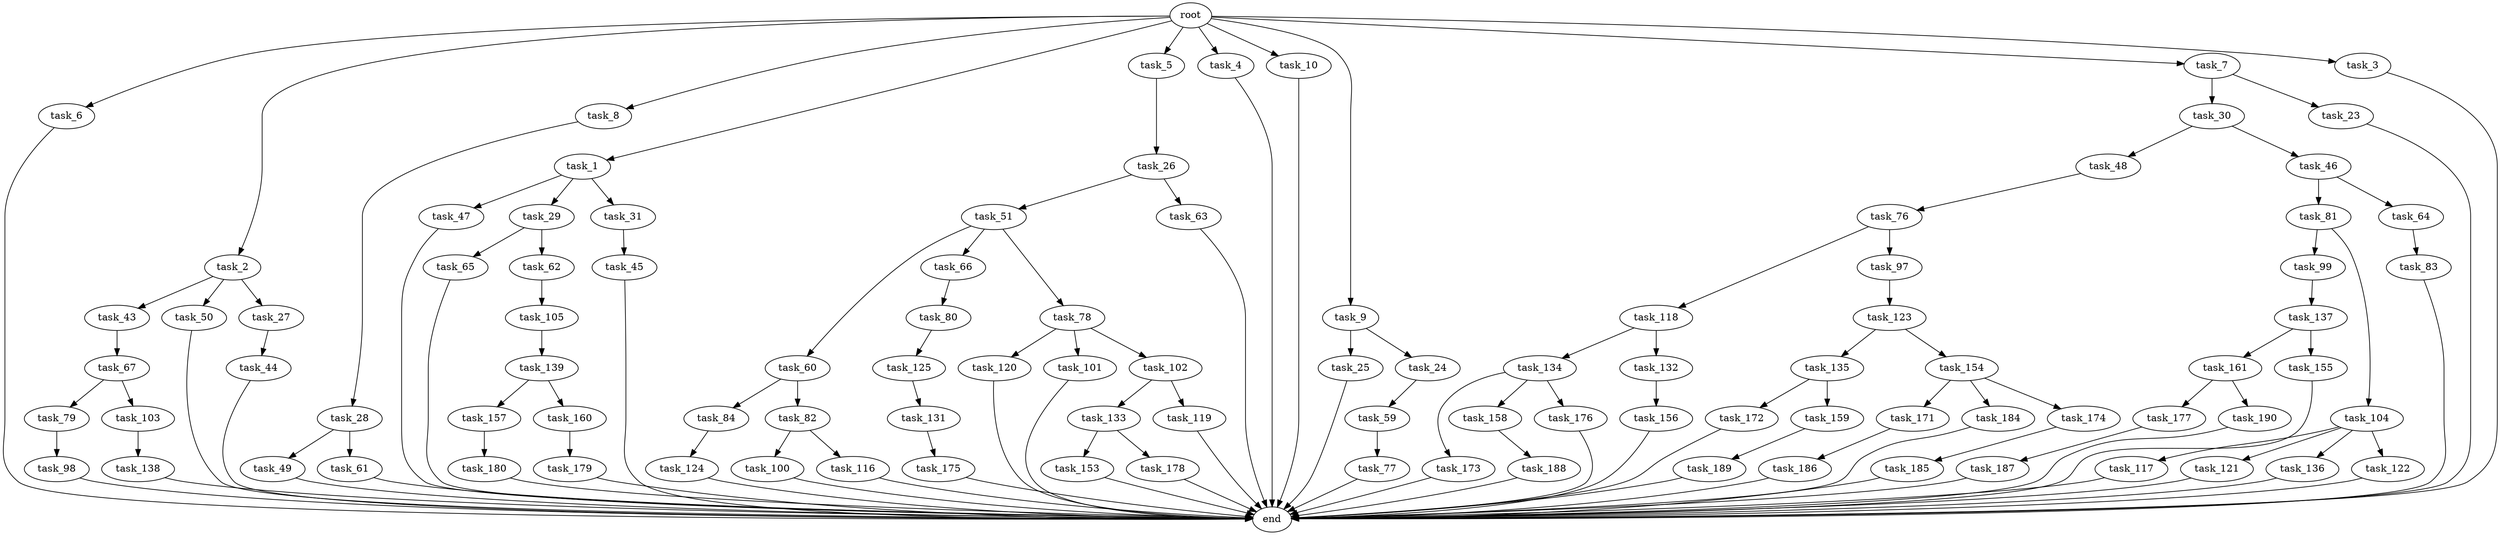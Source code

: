 digraph G {
  task_173 [size="85899345920.000000"];
  task_65 [size="21474836480.000000"];
  task_45 [size="30923764531.200001"];
  task_100 [size="3435973836.800000"];
  task_153 [size="42090679500.800003"];
  task_47 [size="7730941132.800000"];
  task_77 [size="21474836480.000000"];
  task_6 [size="102.400000"];
  task_171 [size="7730941132.800000"];
  task_30 [size="85899345920.000000"];
  task_2 [size="102.400000"];
  end [size="0.000000"];
  task_8 [size="102.400000"];
  task_44 [size="69578470195.199997"];
  task_172 [size="21474836480.000000"];
  task_1 [size="102.400000"];
  task_84 [size="85899345920.000000"];
  task_49 [size="69578470195.199997"];
  task_184 [size="7730941132.800000"];
  task_187 [size="3435973836.800000"];
  task_117 [size="85899345920.000000"];
  task_116 [size="3435973836.800000"];
  task_43 [size="21474836480.000000"];
  task_118 [size="7730941132.800000"];
  task_189 [size="85899345920.000000"];
  task_138 [size="30923764531.200001"];
  task_97 [size="7730941132.800000"];
  task_105 [size="3435973836.800000"];
  task_135 [size="3435973836.800000"];
  task_5 [size="102.400000"];
  task_48 [size="42090679500.800003"];
  task_4 [size="102.400000"];
  task_124 [size="54975581388.800003"];
  task_157 [size="3435973836.800000"];
  task_79 [size="13743895347.200001"];
  task_99 [size="21474836480.000000"];
  task_120 [size="42090679500.800003"];
  task_177 [size="7730941132.800000"];
  task_82 [size="85899345920.000000"];
  task_50 [size="21474836480.000000"];
  task_133 [size="30923764531.200001"];
  task_10 [size="102.400000"];
  task_161 [size="7730941132.800000"];
  task_83 [size="3435973836.800000"];
  task_103 [size="13743895347.200001"];
  task_59 [size="13743895347.200001"];
  task_134 [size="54975581388.800003"];
  task_62 [size="21474836480.000000"];
  task_9 [size="102.400000"];
  task_46 [size="42090679500.800003"];
  task_175 [size="7730941132.800000"];
  task_76 [size="30923764531.200001"];
  task_121 [size="85899345920.000000"];
  task_186 [size="54975581388.800003"];
  task_60 [size="7730941132.800000"];
  task_27 [size="21474836480.000000"];
  task_179 [size="54975581388.800003"];
  task_61 [size="69578470195.199997"];
  task_80 [size="30923764531.200001"];
  task_51 [size="30923764531.200001"];
  task_66 [size="7730941132.800000"];
  root [size="0.000000"];
  task_136 [size="85899345920.000000"];
  task_25 [size="42090679500.800003"];
  task_188 [size="7730941132.800000"];
  task_160 [size="3435973836.800000"];
  task_180 [size="7730941132.800000"];
  task_81 [size="13743895347.200001"];
  task_24 [size="42090679500.800003"];
  task_28 [size="21474836480.000000"];
  task_154 [size="3435973836.800000"];
  task_190 [size="7730941132.800000"];
  task_78 [size="7730941132.800000"];
  task_29 [size="7730941132.800000"];
  task_31 [size="7730941132.800000"];
  task_122 [size="85899345920.000000"];
  task_119 [size="30923764531.200001"];
  task_63 [size="30923764531.200001"];
  task_101 [size="42090679500.800003"];
  task_23 [size="85899345920.000000"];
  task_26 [size="13743895347.200001"];
  task_132 [size="54975581388.800003"];
  task_178 [size="42090679500.800003"];
  task_159 [size="21474836480.000000"];
  task_125 [size="69578470195.199997"];
  task_102 [size="42090679500.800003"];
  task_155 [size="7730941132.800000"];
  task_158 [size="85899345920.000000"];
  task_67 [size="30923764531.200001"];
  task_137 [size="7730941132.800000"];
  task_7 [size="102.400000"];
  task_139 [size="3435973836.800000"];
  task_156 [size="69578470195.199997"];
  task_3 [size="102.400000"];
  task_185 [size="30923764531.200001"];
  task_104 [size="21474836480.000000"];
  task_131 [size="3435973836.800000"];
  task_176 [size="85899345920.000000"];
  task_174 [size="7730941132.800000"];
  task_64 [size="13743895347.200001"];
  task_123 [size="30923764531.200001"];
  task_98 [size="3435973836.800000"];

  task_173 -> end [size="1.000000"];
  task_65 -> end [size="1.000000"];
  task_45 -> end [size="1.000000"];
  task_100 -> end [size="1.000000"];
  task_153 -> end [size="1.000000"];
  task_47 -> end [size="1.000000"];
  task_77 -> end [size="1.000000"];
  task_6 -> end [size="1.000000"];
  task_171 -> task_186 [size="536870912.000000"];
  task_30 -> task_48 [size="411041792.000000"];
  task_30 -> task_46 [size="411041792.000000"];
  task_2 -> task_50 [size="209715200.000000"];
  task_2 -> task_43 [size="209715200.000000"];
  task_2 -> task_27 [size="209715200.000000"];
  task_8 -> task_28 [size="209715200.000000"];
  task_44 -> end [size="1.000000"];
  task_172 -> end [size="1.000000"];
  task_1 -> task_47 [size="75497472.000000"];
  task_1 -> task_31 [size="75497472.000000"];
  task_1 -> task_29 [size="75497472.000000"];
  task_84 -> task_124 [size="536870912.000000"];
  task_49 -> end [size="1.000000"];
  task_184 -> end [size="1.000000"];
  task_187 -> end [size="1.000000"];
  task_117 -> end [size="1.000000"];
  task_116 -> end [size="1.000000"];
  task_43 -> task_67 [size="301989888.000000"];
  task_118 -> task_132 [size="536870912.000000"];
  task_118 -> task_134 [size="536870912.000000"];
  task_189 -> end [size="1.000000"];
  task_138 -> end [size="1.000000"];
  task_97 -> task_123 [size="301989888.000000"];
  task_105 -> task_139 [size="33554432.000000"];
  task_135 -> task_159 [size="209715200.000000"];
  task_135 -> task_172 [size="209715200.000000"];
  task_5 -> task_26 [size="134217728.000000"];
  task_48 -> task_76 [size="301989888.000000"];
  task_4 -> end [size="1.000000"];
  task_124 -> end [size="1.000000"];
  task_157 -> task_180 [size="75497472.000000"];
  task_79 -> task_98 [size="33554432.000000"];
  task_99 -> task_137 [size="75497472.000000"];
  task_120 -> end [size="1.000000"];
  task_177 -> task_187 [size="33554432.000000"];
  task_82 -> task_100 [size="33554432.000000"];
  task_82 -> task_116 [size="33554432.000000"];
  task_50 -> end [size="1.000000"];
  task_133 -> task_153 [size="411041792.000000"];
  task_133 -> task_178 [size="411041792.000000"];
  task_10 -> end [size="1.000000"];
  task_161 -> task_177 [size="75497472.000000"];
  task_161 -> task_190 [size="75497472.000000"];
  task_83 -> end [size="1.000000"];
  task_103 -> task_138 [size="301989888.000000"];
  task_59 -> task_77 [size="209715200.000000"];
  task_134 -> task_173 [size="838860800.000000"];
  task_134 -> task_176 [size="838860800.000000"];
  task_134 -> task_158 [size="838860800.000000"];
  task_62 -> task_105 [size="33554432.000000"];
  task_9 -> task_24 [size="411041792.000000"];
  task_9 -> task_25 [size="411041792.000000"];
  task_46 -> task_64 [size="134217728.000000"];
  task_46 -> task_81 [size="134217728.000000"];
  task_175 -> end [size="1.000000"];
  task_76 -> task_97 [size="75497472.000000"];
  task_76 -> task_118 [size="75497472.000000"];
  task_121 -> end [size="1.000000"];
  task_186 -> end [size="1.000000"];
  task_60 -> task_84 [size="838860800.000000"];
  task_60 -> task_82 [size="838860800.000000"];
  task_27 -> task_44 [size="679477248.000000"];
  task_179 -> end [size="1.000000"];
  task_61 -> end [size="1.000000"];
  task_80 -> task_125 [size="679477248.000000"];
  task_51 -> task_60 [size="75497472.000000"];
  task_51 -> task_66 [size="75497472.000000"];
  task_51 -> task_78 [size="75497472.000000"];
  task_66 -> task_80 [size="301989888.000000"];
  root -> task_8 [size="1.000000"];
  root -> task_9 [size="1.000000"];
  root -> task_3 [size="1.000000"];
  root -> task_7 [size="1.000000"];
  root -> task_6 [size="1.000000"];
  root -> task_1 [size="1.000000"];
  root -> task_10 [size="1.000000"];
  root -> task_5 [size="1.000000"];
  root -> task_2 [size="1.000000"];
  root -> task_4 [size="1.000000"];
  task_136 -> end [size="1.000000"];
  task_25 -> end [size="1.000000"];
  task_188 -> end [size="1.000000"];
  task_160 -> task_179 [size="536870912.000000"];
  task_180 -> end [size="1.000000"];
  task_81 -> task_104 [size="209715200.000000"];
  task_81 -> task_99 [size="209715200.000000"];
  task_24 -> task_59 [size="134217728.000000"];
  task_28 -> task_49 [size="679477248.000000"];
  task_28 -> task_61 [size="679477248.000000"];
  task_154 -> task_174 [size="75497472.000000"];
  task_154 -> task_184 [size="75497472.000000"];
  task_154 -> task_171 [size="75497472.000000"];
  task_190 -> end [size="1.000000"];
  task_78 -> task_102 [size="411041792.000000"];
  task_78 -> task_101 [size="411041792.000000"];
  task_78 -> task_120 [size="411041792.000000"];
  task_29 -> task_62 [size="209715200.000000"];
  task_29 -> task_65 [size="209715200.000000"];
  task_31 -> task_45 [size="301989888.000000"];
  task_122 -> end [size="1.000000"];
  task_119 -> end [size="1.000000"];
  task_63 -> end [size="1.000000"];
  task_101 -> end [size="1.000000"];
  task_23 -> end [size="1.000000"];
  task_26 -> task_51 [size="301989888.000000"];
  task_26 -> task_63 [size="301989888.000000"];
  task_132 -> task_156 [size="679477248.000000"];
  task_178 -> end [size="1.000000"];
  task_159 -> task_189 [size="838860800.000000"];
  task_125 -> task_131 [size="33554432.000000"];
  task_102 -> task_119 [size="301989888.000000"];
  task_102 -> task_133 [size="301989888.000000"];
  task_155 -> end [size="1.000000"];
  task_158 -> task_188 [size="75497472.000000"];
  task_67 -> task_79 [size="134217728.000000"];
  task_67 -> task_103 [size="134217728.000000"];
  task_137 -> task_161 [size="75497472.000000"];
  task_137 -> task_155 [size="75497472.000000"];
  task_7 -> task_30 [size="838860800.000000"];
  task_7 -> task_23 [size="838860800.000000"];
  task_139 -> task_157 [size="33554432.000000"];
  task_139 -> task_160 [size="33554432.000000"];
  task_156 -> end [size="1.000000"];
  task_3 -> end [size="1.000000"];
  task_185 -> end [size="1.000000"];
  task_104 -> task_117 [size="838860800.000000"];
  task_104 -> task_136 [size="838860800.000000"];
  task_104 -> task_121 [size="838860800.000000"];
  task_104 -> task_122 [size="838860800.000000"];
  task_131 -> task_175 [size="75497472.000000"];
  task_176 -> end [size="1.000000"];
  task_174 -> task_185 [size="301989888.000000"];
  task_64 -> task_83 [size="33554432.000000"];
  task_123 -> task_154 [size="33554432.000000"];
  task_123 -> task_135 [size="33554432.000000"];
  task_98 -> end [size="1.000000"];
}
